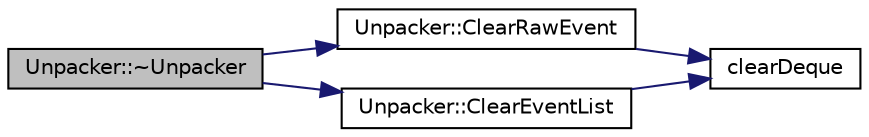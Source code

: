 digraph "Unpacker::~Unpacker"
{
  edge [fontname="Helvetica",fontsize="10",labelfontname="Helvetica",labelfontsize="10"];
  node [fontname="Helvetica",fontsize="10",shape=record];
  rankdir="LR";
  Node1 [label="Unpacker::~Unpacker",height=0.2,width=0.4,color="black", fillcolor="grey75", style="filled", fontcolor="black"];
  Node1 -> Node2 [color="midnightblue",fontsize="10",style="solid",fontname="Helvetica"];
  Node2 [label="Unpacker::ClearRawEvent",height=0.2,width=0.4,color="black", fillcolor="white", style="filled",URL="$d2/de8/class_unpacker.html#a7e7d6200c0c61ca481a5352e7f3086f6"];
  Node2 -> Node3 [color="midnightblue",fontsize="10",style="solid",fontname="Helvetica"];
  Node3 [label="clearDeque",height=0.2,width=0.4,color="black", fillcolor="white", style="filled",URL="$d0/d31/_unpacker_8cpp.html#a49e41fc5561685b7fb114361b47cbd81"];
  Node1 -> Node4 [color="midnightblue",fontsize="10",style="solid",fontname="Helvetica"];
  Node4 [label="Unpacker::ClearEventList",height=0.2,width=0.4,color="black", fillcolor="white", style="filled",URL="$d2/de8/class_unpacker.html#a18f4ca1aa3e85cfb8756e7ddeac9ac1a"];
  Node4 -> Node3 [color="midnightblue",fontsize="10",style="solid",fontname="Helvetica"];
}
